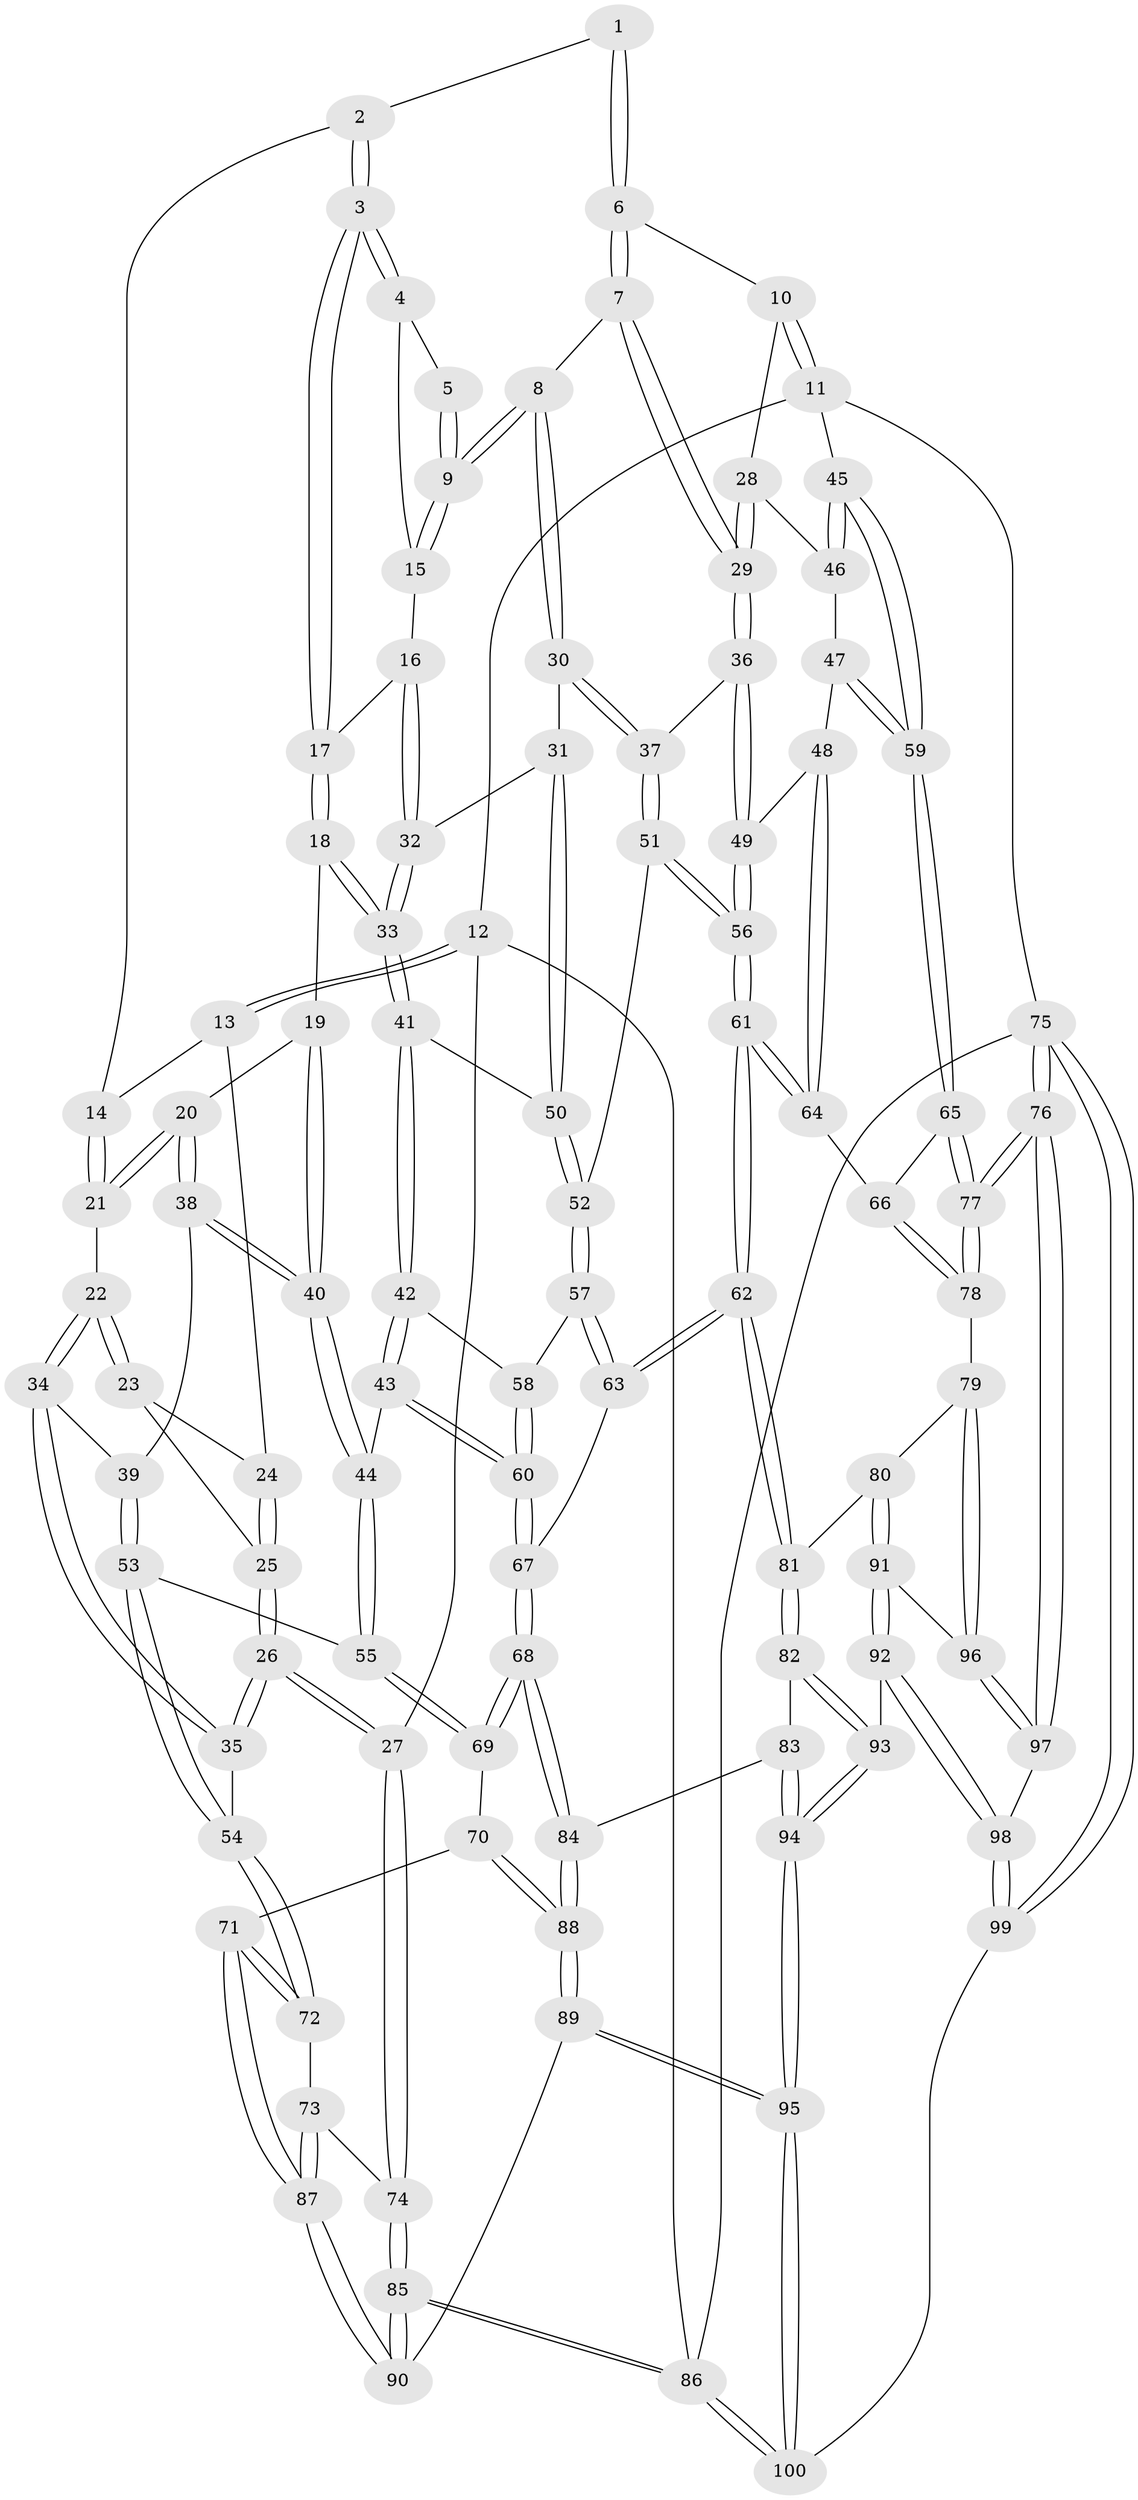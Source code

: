 // Generated by graph-tools (version 1.1) at 2025/27/03/09/25 03:27:13]
// undirected, 100 vertices, 247 edges
graph export_dot {
graph [start="1"]
  node [color=gray90,style=filled];
  1 [pos="+0.832441682698604+0"];
  2 [pos="+0.3983468994726937+0"];
  3 [pos="+0.49334603025441415+0.07910606192896122"];
  4 [pos="+0.6490859088317343+0.036980429101425134"];
  5 [pos="+0.7064176504450341+0"];
  6 [pos="+0.9481972337659739+0"];
  7 [pos="+0.7314301607274994+0.15860037594052934"];
  8 [pos="+0.7221280166844614+0.15909696574490115"];
  9 [pos="+0.7175571826217618+0.1521354213115318"];
  10 [pos="+1+0"];
  11 [pos="+1+0"];
  12 [pos="+0+0"];
  13 [pos="+0.0663760175477588+0"];
  14 [pos="+0.07204081574274923+0"];
  15 [pos="+0.6655020350087093+0.09533229969351317"];
  16 [pos="+0.5428734375246018+0.13570846532312078"];
  17 [pos="+0.4912526468913883+0.1091746622329408"];
  18 [pos="+0.4629693434634611+0.1428482311137951"];
  19 [pos="+0.4259631386665229+0.1600603218235627"];
  20 [pos="+0.2668008652295678+0.14289108336473882"];
  21 [pos="+0.2631570676260893+0.13973991081148876"];
  22 [pos="+0.1883280963933758+0.19515716355630275"];
  23 [pos="+0.15459867500341967+0.18777243847121203"];
  24 [pos="+0.09264118865451733+0.11612814693492036"];
  25 [pos="+0.0856375973479526+0.19416988069358707"];
  26 [pos="+0.0007821140170289698+0.35186517544039386"];
  27 [pos="+0+0.3689662995708208"];
  28 [pos="+0.8493861989052066+0.18096505537298238"];
  29 [pos="+0.8218878605492518+0.19593631768919792"];
  30 [pos="+0.6802632405166495+0.19330065356806747"];
  31 [pos="+0.6305613437545992+0.2035027195969921"];
  32 [pos="+0.6069116476539652+0.18864187641802718"];
  33 [pos="+0.5132730766715075+0.2734938571993956"];
  34 [pos="+0.1672236770735942+0.23548788200236306"];
  35 [pos="+0.06880805453419583+0.3605002497213845"];
  36 [pos="+0.8132077715953484+0.2802112384629513"];
  37 [pos="+0.7133514505185045+0.30479761533393684"];
  38 [pos="+0.27731930143637223+0.23431228113424793"];
  39 [pos="+0.2581230679295774+0.2865557724123773"];
  40 [pos="+0.3890930404844692+0.29015326159069127"];
  41 [pos="+0.5196664818240088+0.30227658153356424"];
  42 [pos="+0.5058045459374273+0.3255617607998231"];
  43 [pos="+0.4163943534747048+0.3637833530238698"];
  44 [pos="+0.4019185223866805+0.358656464165943"];
  45 [pos="+1+0.2456194372087591"];
  46 [pos="+0.9202646301513115+0.21950047414239932"];
  47 [pos="+0.9111540393351809+0.32152687218552733"];
  48 [pos="+0.8523731283346134+0.3511942324286879"];
  49 [pos="+0.8511799881904089+0.3499633301192905"];
  50 [pos="+0.6048761785831847+0.2844843727746451"];
  51 [pos="+0.6797779889479985+0.3511478886545784"];
  52 [pos="+0.6576621628388719+0.3465513375088995"];
  53 [pos="+0.24221179329199077+0.35888959604997467"];
  54 [pos="+0.1425802247299424+0.39191107237250833"];
  55 [pos="+0.32858925793329097+0.3858111893406204"];
  56 [pos="+0.6959095597462298+0.37759593985383466"];
  57 [pos="+0.5843216855089078+0.3960848123220956"];
  58 [pos="+0.5475437346229128+0.3714270093722148"];
  59 [pos="+1+0.3011986324331796"];
  60 [pos="+0.4752524967137239+0.49191809851552154"];
  61 [pos="+0.7272806587565793+0.5331038357042815"];
  62 [pos="+0.718585309636115+0.5497635424807609"];
  63 [pos="+0.584113325297262+0.4335516829875933"];
  64 [pos="+0.8633498286148614+0.4367678258777041"];
  65 [pos="+1+0.48279093071926754"];
  66 [pos="+0.9267172150447656+0.4616084183588798"];
  67 [pos="+0.4768939751414187+0.4969971698604248"];
  68 [pos="+0.4668513858970097+0.5878045970695842"];
  69 [pos="+0.32511780295850223+0.4570100700423748"];
  70 [pos="+0.2232510782871162+0.5880477333885492"];
  71 [pos="+0.21688453097513505+0.5854603398163563"];
  72 [pos="+0.2110885094731229+0.5795461145369353"];
  73 [pos="+0.015147359821447163+0.5762973153600489"];
  74 [pos="+0+0.4745242054585403"];
  75 [pos="+1+1"];
  76 [pos="+1+0.9645792533504697"];
  77 [pos="+1+0.8896536217115124"];
  78 [pos="+0.8652550372061749+0.6845937017122443"];
  79 [pos="+0.8571690776250717+0.6826176450972548"];
  80 [pos="+0.7118782747902254+0.5998712156188553"];
  81 [pos="+0.7096086639802985+0.5974365010899635"];
  82 [pos="+0.5365721530050762+0.640723952602698"];
  83 [pos="+0.5132265778308261+0.6309475069798167"];
  84 [pos="+0.46937461607689046+0.6086938128268704"];
  85 [pos="+0+1"];
  86 [pos="+0+1"];
  87 [pos="+0.07917077145133411+0.7166362517492283"];
  88 [pos="+0.3130889180959195+0.6677373047160209"];
  89 [pos="+0.2763594121093831+0.8439522037508139"];
  90 [pos="+0.04714902618530963+0.8374222857099707"];
  91 [pos="+0.6864361453493363+0.8438698911778532"];
  92 [pos="+0.6437594337142338+0.8712988016423421"];
  93 [pos="+0.5535108236630113+0.8248410479234655"];
  94 [pos="+0.35460790462705005+0.9482617411580424"];
  95 [pos="+0.3539881859646474+0.9486980685971661"];
  96 [pos="+0.7402545413762762+0.8440694683664184"];
  97 [pos="+0.8490045274149314+0.9109426775634795"];
  98 [pos="+0.6573913052460603+1"];
  99 [pos="+0.6183408493641864+1"];
  100 [pos="+0.37242334019615825+1"];
  1 -- 2;
  1 -- 6;
  1 -- 6;
  2 -- 3;
  2 -- 3;
  2 -- 14;
  3 -- 4;
  3 -- 4;
  3 -- 17;
  3 -- 17;
  4 -- 5;
  4 -- 15;
  5 -- 9;
  5 -- 9;
  6 -- 7;
  6 -- 7;
  6 -- 10;
  7 -- 8;
  7 -- 29;
  7 -- 29;
  8 -- 9;
  8 -- 9;
  8 -- 30;
  8 -- 30;
  9 -- 15;
  9 -- 15;
  10 -- 11;
  10 -- 11;
  10 -- 28;
  11 -- 12;
  11 -- 45;
  11 -- 75;
  12 -- 13;
  12 -- 13;
  12 -- 27;
  12 -- 86;
  13 -- 14;
  13 -- 24;
  14 -- 21;
  14 -- 21;
  15 -- 16;
  16 -- 17;
  16 -- 32;
  16 -- 32;
  17 -- 18;
  17 -- 18;
  18 -- 19;
  18 -- 33;
  18 -- 33;
  19 -- 20;
  19 -- 40;
  19 -- 40;
  20 -- 21;
  20 -- 21;
  20 -- 38;
  20 -- 38;
  21 -- 22;
  22 -- 23;
  22 -- 23;
  22 -- 34;
  22 -- 34;
  23 -- 24;
  23 -- 25;
  24 -- 25;
  24 -- 25;
  25 -- 26;
  25 -- 26;
  26 -- 27;
  26 -- 27;
  26 -- 35;
  26 -- 35;
  27 -- 74;
  27 -- 74;
  28 -- 29;
  28 -- 29;
  28 -- 46;
  29 -- 36;
  29 -- 36;
  30 -- 31;
  30 -- 37;
  30 -- 37;
  31 -- 32;
  31 -- 50;
  31 -- 50;
  32 -- 33;
  32 -- 33;
  33 -- 41;
  33 -- 41;
  34 -- 35;
  34 -- 35;
  34 -- 39;
  35 -- 54;
  36 -- 37;
  36 -- 49;
  36 -- 49;
  37 -- 51;
  37 -- 51;
  38 -- 39;
  38 -- 40;
  38 -- 40;
  39 -- 53;
  39 -- 53;
  40 -- 44;
  40 -- 44;
  41 -- 42;
  41 -- 42;
  41 -- 50;
  42 -- 43;
  42 -- 43;
  42 -- 58;
  43 -- 44;
  43 -- 60;
  43 -- 60;
  44 -- 55;
  44 -- 55;
  45 -- 46;
  45 -- 46;
  45 -- 59;
  45 -- 59;
  46 -- 47;
  47 -- 48;
  47 -- 59;
  47 -- 59;
  48 -- 49;
  48 -- 64;
  48 -- 64;
  49 -- 56;
  49 -- 56;
  50 -- 52;
  50 -- 52;
  51 -- 52;
  51 -- 56;
  51 -- 56;
  52 -- 57;
  52 -- 57;
  53 -- 54;
  53 -- 54;
  53 -- 55;
  54 -- 72;
  54 -- 72;
  55 -- 69;
  55 -- 69;
  56 -- 61;
  56 -- 61;
  57 -- 58;
  57 -- 63;
  57 -- 63;
  58 -- 60;
  58 -- 60;
  59 -- 65;
  59 -- 65;
  60 -- 67;
  60 -- 67;
  61 -- 62;
  61 -- 62;
  61 -- 64;
  61 -- 64;
  62 -- 63;
  62 -- 63;
  62 -- 81;
  62 -- 81;
  63 -- 67;
  64 -- 66;
  65 -- 66;
  65 -- 77;
  65 -- 77;
  66 -- 78;
  66 -- 78;
  67 -- 68;
  67 -- 68;
  68 -- 69;
  68 -- 69;
  68 -- 84;
  68 -- 84;
  69 -- 70;
  70 -- 71;
  70 -- 88;
  70 -- 88;
  71 -- 72;
  71 -- 72;
  71 -- 87;
  71 -- 87;
  72 -- 73;
  73 -- 74;
  73 -- 87;
  73 -- 87;
  74 -- 85;
  74 -- 85;
  75 -- 76;
  75 -- 76;
  75 -- 99;
  75 -- 99;
  75 -- 86;
  76 -- 77;
  76 -- 77;
  76 -- 97;
  76 -- 97;
  77 -- 78;
  77 -- 78;
  78 -- 79;
  79 -- 80;
  79 -- 96;
  79 -- 96;
  80 -- 81;
  80 -- 91;
  80 -- 91;
  81 -- 82;
  81 -- 82;
  82 -- 83;
  82 -- 93;
  82 -- 93;
  83 -- 84;
  83 -- 94;
  83 -- 94;
  84 -- 88;
  84 -- 88;
  85 -- 86;
  85 -- 86;
  85 -- 90;
  85 -- 90;
  86 -- 100;
  86 -- 100;
  87 -- 90;
  87 -- 90;
  88 -- 89;
  88 -- 89;
  89 -- 90;
  89 -- 95;
  89 -- 95;
  91 -- 92;
  91 -- 92;
  91 -- 96;
  92 -- 93;
  92 -- 98;
  92 -- 98;
  93 -- 94;
  93 -- 94;
  94 -- 95;
  94 -- 95;
  95 -- 100;
  95 -- 100;
  96 -- 97;
  96 -- 97;
  97 -- 98;
  98 -- 99;
  98 -- 99;
  99 -- 100;
}
